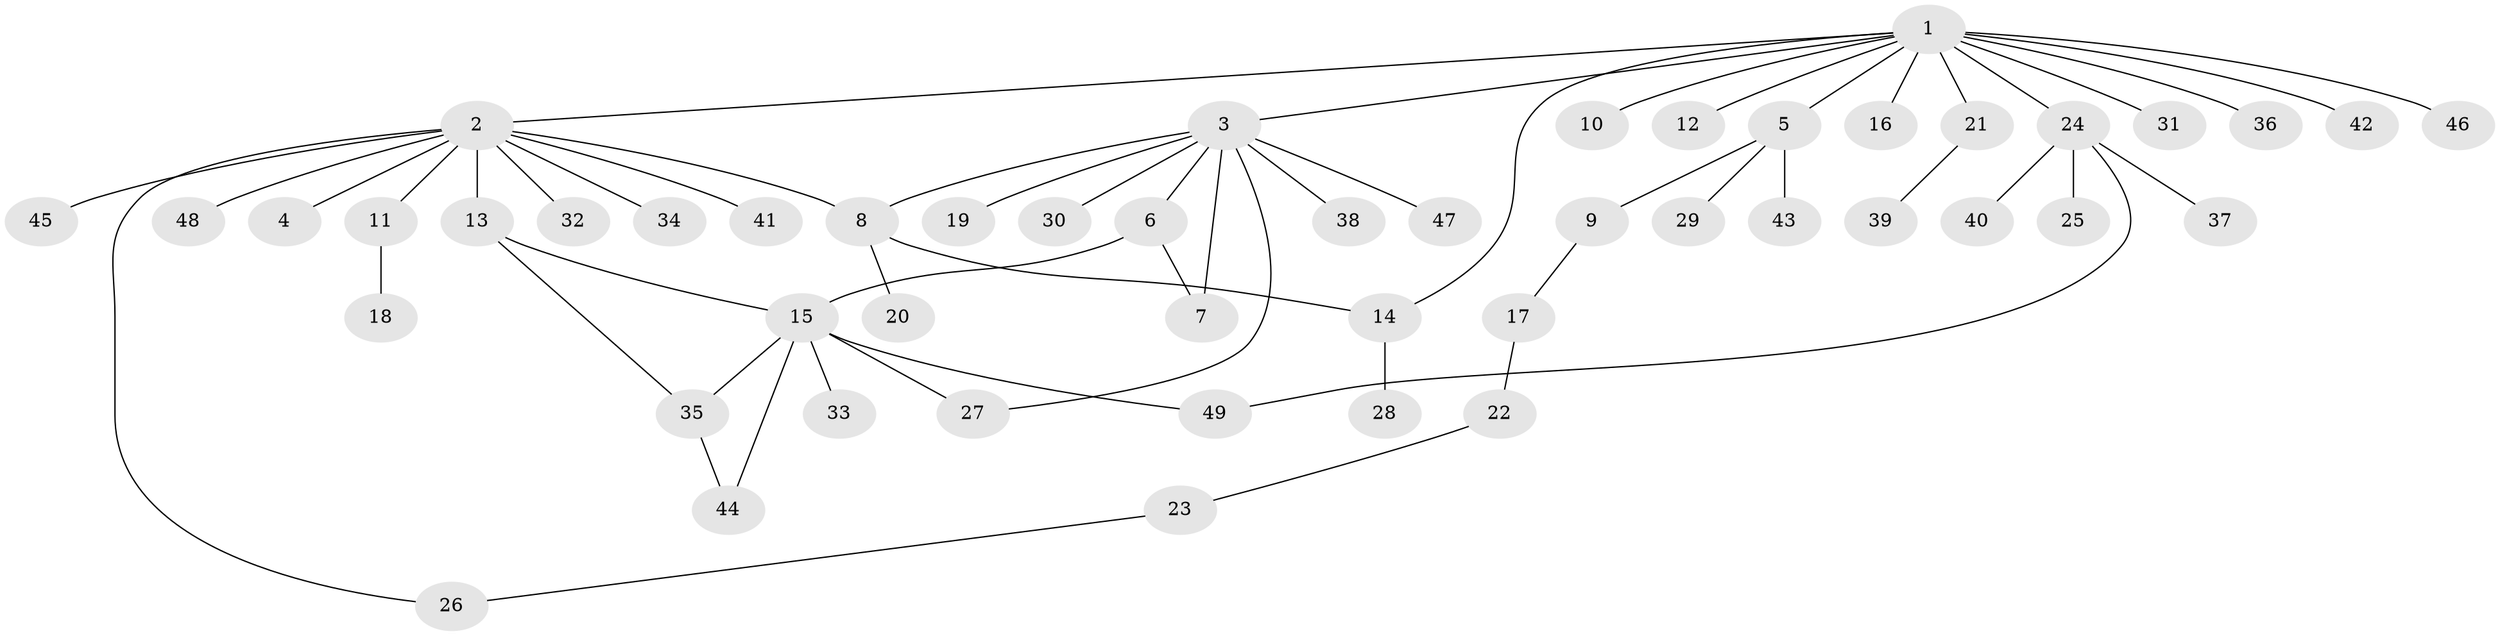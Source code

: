 // original degree distribution, {15: 0.012658227848101266, 12: 0.012658227848101266, 11: 0.012658227848101266, 2: 0.20253164556962025, 5: 0.02531645569620253, 1: 0.5569620253164557, 4: 0.05063291139240506, 3: 0.10126582278481013, 8: 0.012658227848101266, 6: 0.012658227848101266}
// Generated by graph-tools (version 1.1) at 2025/50/03/04/25 22:50:22]
// undirected, 49 vertices, 57 edges
graph export_dot {
  node [color=gray90,style=filled];
  1;
  2;
  3;
  4;
  5;
  6;
  7;
  8;
  9;
  10;
  11;
  12;
  13;
  14;
  15;
  16;
  17;
  18;
  19;
  20;
  21;
  22;
  23;
  24;
  25;
  26;
  27;
  28;
  29;
  30;
  31;
  32;
  33;
  34;
  35;
  36;
  37;
  38;
  39;
  40;
  41;
  42;
  43;
  44;
  45;
  46;
  47;
  48;
  49;
  1 -- 2 [weight=1.0];
  1 -- 3 [weight=1.0];
  1 -- 5 [weight=1.0];
  1 -- 10 [weight=1.0];
  1 -- 12 [weight=1.0];
  1 -- 14 [weight=1.0];
  1 -- 16 [weight=1.0];
  1 -- 21 [weight=1.0];
  1 -- 24 [weight=1.0];
  1 -- 31 [weight=1.0];
  1 -- 36 [weight=2.0];
  1 -- 42 [weight=1.0];
  1 -- 46 [weight=1.0];
  2 -- 4 [weight=1.0];
  2 -- 8 [weight=1.0];
  2 -- 11 [weight=1.0];
  2 -- 13 [weight=1.0];
  2 -- 26 [weight=1.0];
  2 -- 32 [weight=1.0];
  2 -- 34 [weight=1.0];
  2 -- 41 [weight=1.0];
  2 -- 45 [weight=1.0];
  2 -- 48 [weight=1.0];
  3 -- 6 [weight=1.0];
  3 -- 7 [weight=2.0];
  3 -- 8 [weight=1.0];
  3 -- 19 [weight=1.0];
  3 -- 27 [weight=1.0];
  3 -- 30 [weight=1.0];
  3 -- 38 [weight=1.0];
  3 -- 47 [weight=1.0];
  5 -- 9 [weight=1.0];
  5 -- 29 [weight=1.0];
  5 -- 43 [weight=1.0];
  6 -- 7 [weight=1.0];
  6 -- 15 [weight=1.0];
  8 -- 14 [weight=1.0];
  8 -- 20 [weight=1.0];
  9 -- 17 [weight=1.0];
  11 -- 18 [weight=1.0];
  13 -- 15 [weight=1.0];
  13 -- 35 [weight=1.0];
  14 -- 28 [weight=1.0];
  15 -- 27 [weight=1.0];
  15 -- 33 [weight=1.0];
  15 -- 35 [weight=1.0];
  15 -- 44 [weight=1.0];
  15 -- 49 [weight=1.0];
  17 -- 22 [weight=1.0];
  21 -- 39 [weight=1.0];
  22 -- 23 [weight=1.0];
  23 -- 26 [weight=1.0];
  24 -- 25 [weight=1.0];
  24 -- 37 [weight=1.0];
  24 -- 40 [weight=1.0];
  24 -- 49 [weight=1.0];
  35 -- 44 [weight=1.0];
}
